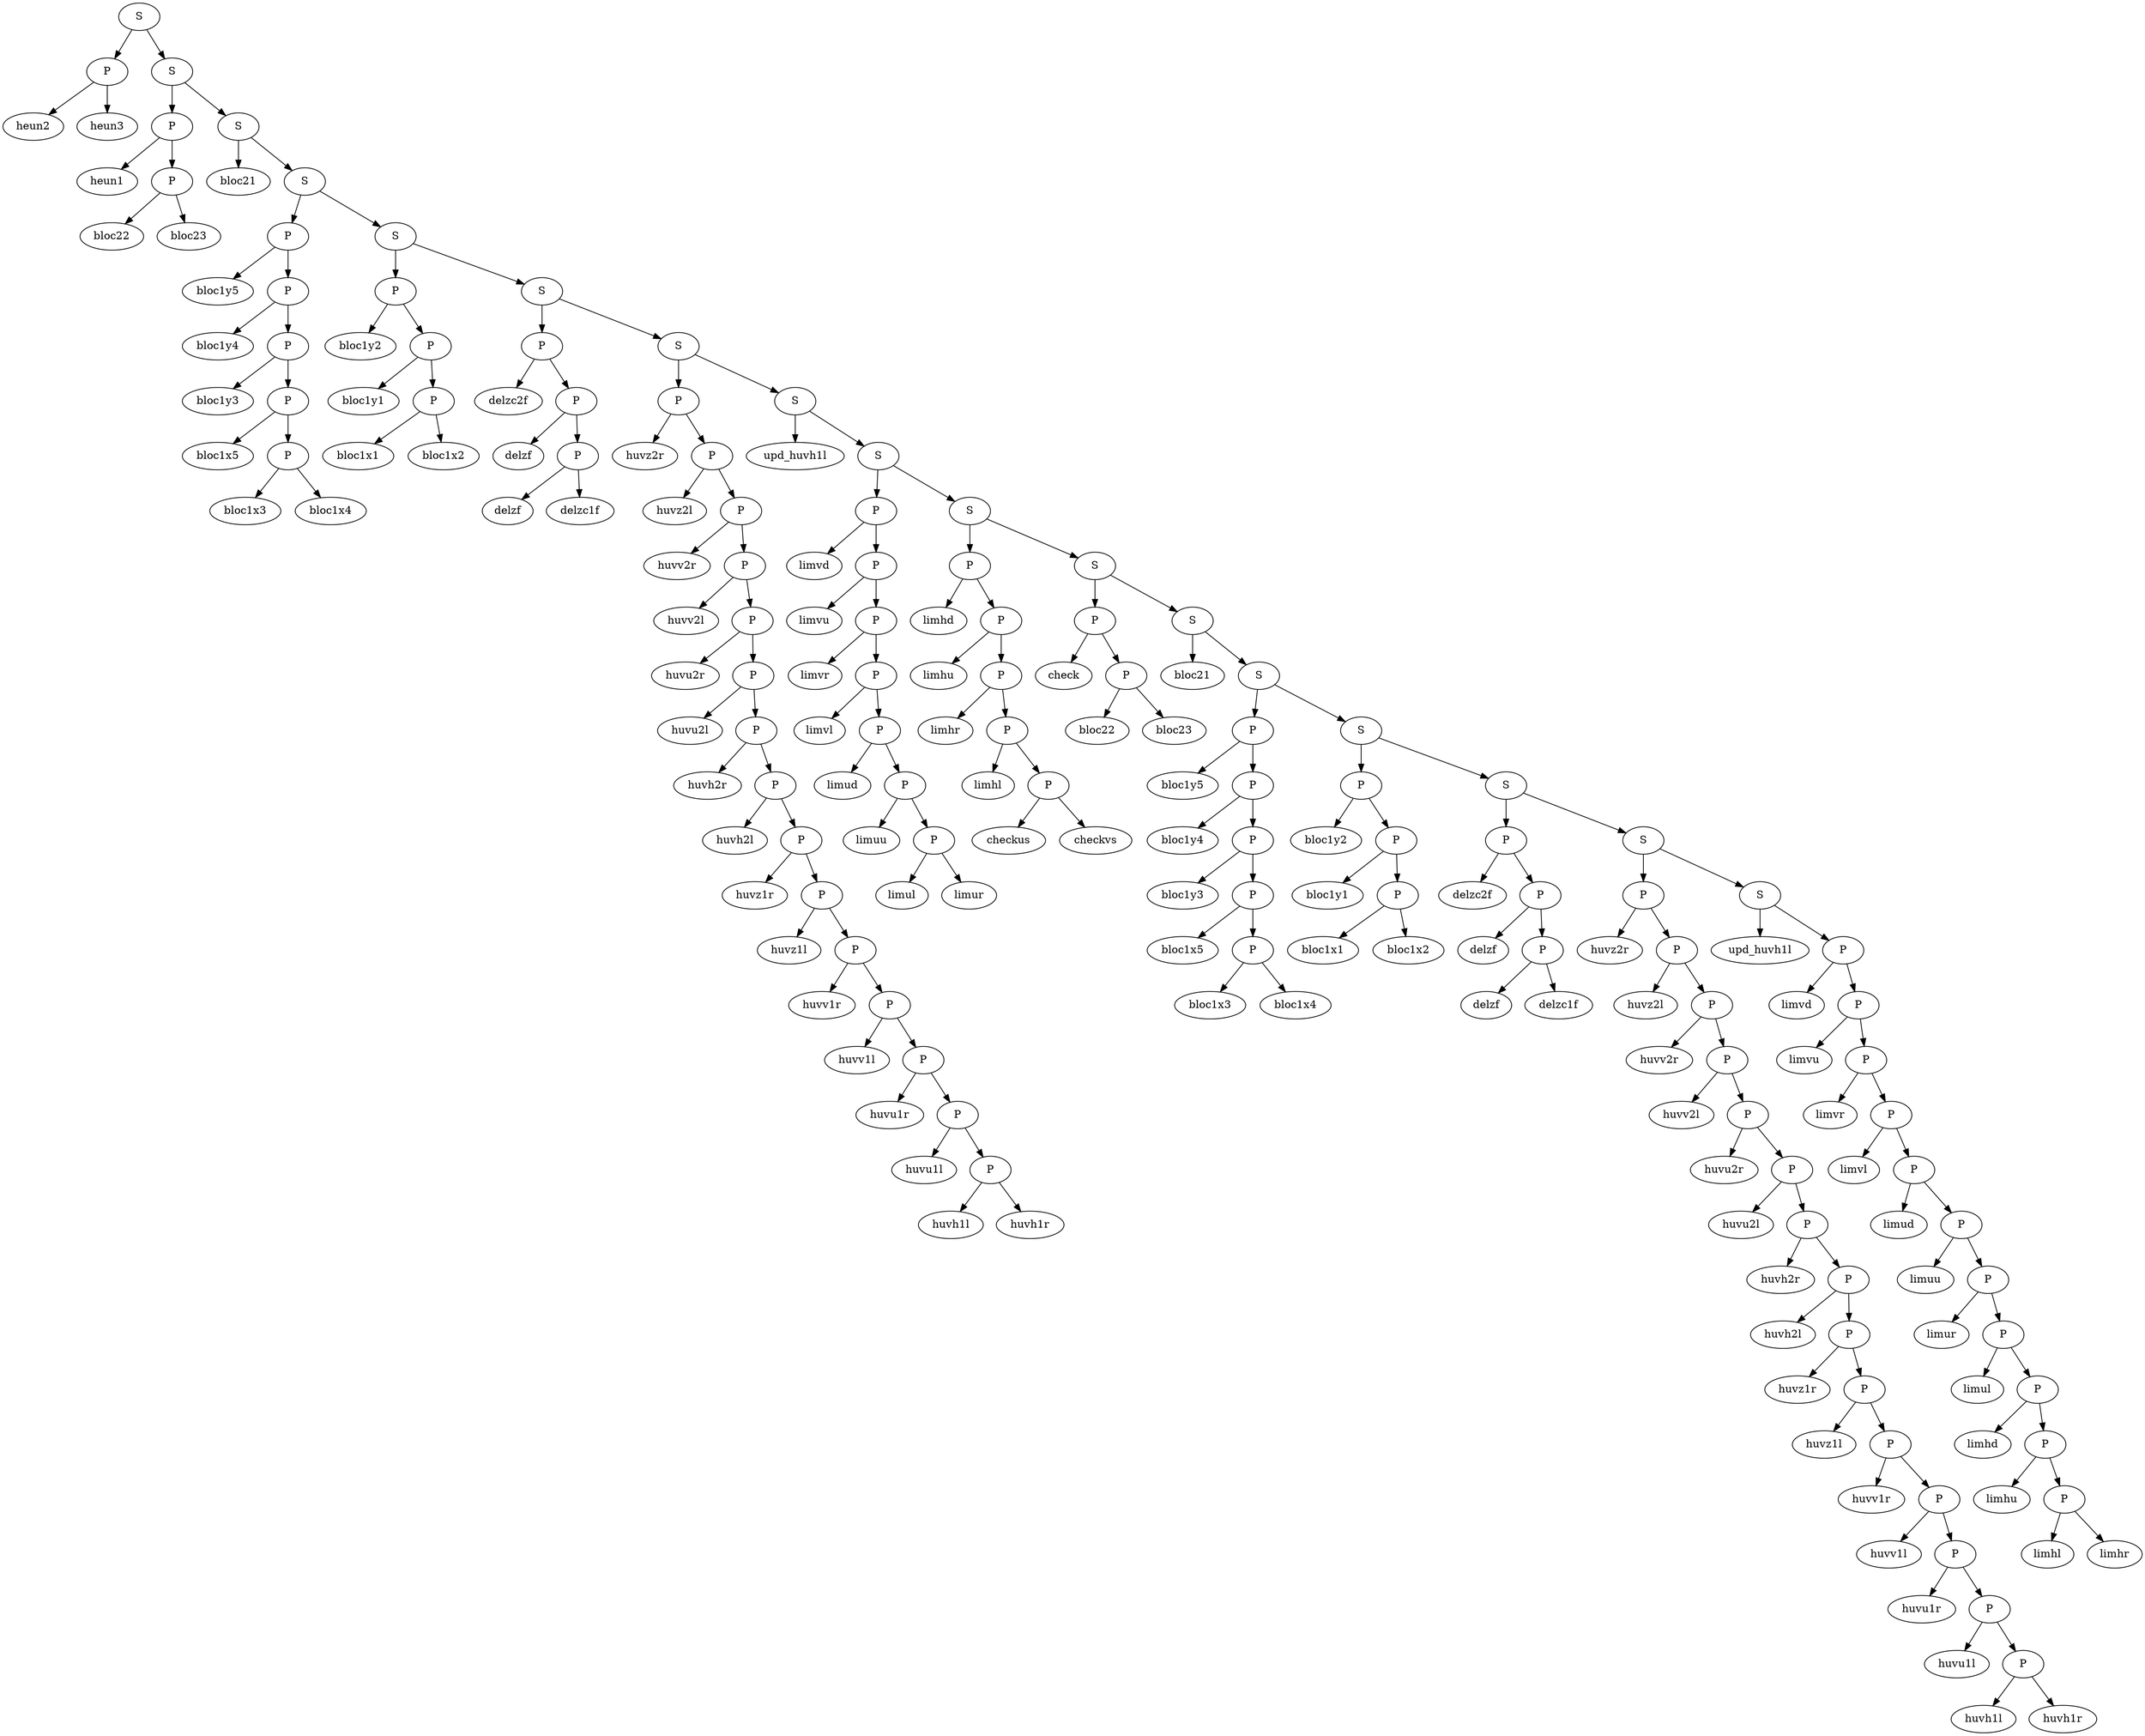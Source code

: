 strict digraph "union( ,  )" {
	node [label="\N"];
	0	 [label=limhl,
		order=0];
	1	 [label=limhr,
		order=1];
	2	 [label=limhu,
		order=1];
	3	 [label=limhd,
		order=1];
	4	 [label=limul,
		order=1];
	5	 [label=limur,
		order=1];
	6	 [label=limuu,
		order=1];
	7	 [label=limud,
		order=1];
	8	 [label=limvl,
		order=1];
	9	 [label=limvr,
		order=1];
	10	 [label=limvu,
		order=1];
	11	 [label=limvd,
		order=1];
	12	 [label=upd_huvh1l,
		order=1];
	13	 [label=huvh1l,
		order=2];
	14	 [label=huvh1r,
		order=3];
	15	 [label=huvu1l,
		order=2];
	16	 [label=huvu1r,
		order=2];
	17	 [label=huvv1l,
		order=2];
	18	 [label=huvv1r,
		order=2];
	19	 [label=huvz1l,
		order=2];
	20	 [label=huvz1r,
		order=2];
	21	 [label=huvh2l,
		order=2];
	22	 [label=huvh2r,
		order=2];
	23	 [label=huvu2l,
		order=2];
	24	 [label=huvu2r,
		order=2];
	25	 [label=huvv2l,
		order=2];
	26	 [label=huvv2r,
		order=2];
	27	 [label=huvz2l,
		order=2];
	28	 [label=huvz2r,
		order=2];
	29	 [label=delzf,
		order=3];
	30	 [label=delzc1f,
		order=4];
	31	 [label=delzf,
		order=3];
	32	 [label=delzc2f,
		order=3];
	33	 [label=bloc1x1,
		order=4];
	34	 [label=bloc1x2,
		order=5];
	35	 [label=bloc1x3,
		order=5];
	36	 [label=bloc1x4,
		order=6];
	37	 [label=bloc1x5,
		order=5];
	38	 [label=bloc1y1,
		order=4];
	39	 [label=bloc1y2,
		order=4];
	40	 [label=bloc1y3,
		order=5];
	41	 [label=bloc1y4,
		order=5];
	42	 [label=bloc1y5,
		order=5];
	43	 [label=bloc21,
		order=6];
	44	 [label=bloc22,
		order=7];
	45	 [label=bloc23,
		order=8];
	46	 [label=check,
		order=7];
	47	 [label=checkus,
		order=8];
	48	 [label=checkvs,
		order=9];
	49	 [label=limhl,
		order=8];
	50	 [label=limhr,
		order=8];
	51	 [label=limhu,
		order=8];
	52	 [label=limhd,
		order=8];
	53	 [label=limul,
		order=9];
	54	 [label=limur,
		order=10];
	55	 [label=limuu,
		order=9];
	56	 [label=limud,
		order=9];
	57	 [label=limvl,
		order=9];
	58	 [label=limvr,
		order=9];
	59	 [label=limvu,
		order=9];
	60	 [label=limvd,
		order=9];
	61	 [label=upd_huvh1l,
		order=10];
	62	 [label=huvh1l,
		order=11];
	63	 [label=huvh1r,
		order=12];
	64	 [label=huvu1l,
		order=11];
	65	 [label=huvu1r,
		order=11];
	66	 [label=huvv1l,
		order=11];
	67	 [label=huvv1r,
		order=11];
	68	 [label=huvz1l,
		order=11];
	69	 [label=huvz1r,
		order=11];
	70	 [label=huvh2l,
		order=11];
	71	 [label=huvh2r,
		order=11];
	72	 [label=huvu2l,
		order=11];
	73	 [label=huvu2r,
		order=11];
	74	 [label=huvv2l,
		order=11];
	75	 [label=huvv2r,
		order=11];
	76	 [label=huvz2l,
		order=11];
	77	 [label=huvz2r,
		order=11];
	78	 [label=delzf,
		order=12];
	79	 [label=delzc1f,
		order=13];
	80	 [label=delzf,
		order=12];
	81	 [label=delzc2f,
		order=12];
	82	 [label=bloc1x1,
		order=13];
	83	 [label=bloc1x2,
		order=14];
	84	 [label=bloc1x3,
		order=14];
	85	 [label=bloc1x4,
		order=15];
	86	 [label=bloc1x5,
		order=14];
	87	 [label=bloc1y1,
		order=13];
	88	 [label=bloc1y2,
		order=13];
	89	 [label=bloc1y3,
		order=14];
	90	 [label=bloc1y4,
		order=14];
	91	 [label=bloc1y5,
		order=14];
	92	 [label=bloc21,
		order=15];
	93	 [label=bloc22,
		order=16];
	94	 [label=bloc23,
		order=17];
	95	 [label=heun1,
		order=16];
	96	 [label=heun2,
		order=17];
	97	 [label=heun3,
		order=18];
	98	 [label=P,
		order=0];
	98 -> 0;
	98 -> 1;
	99	 [label=P,
		order=0];
	99 -> 2;
	99 -> 98;
	100	 [label=P,
		order=0];
	100 -> 3;
	100 -> 99;
	101	 [label=P,
		order=0];
	101 -> 4;
	101 -> 100;
	102	 [label=P,
		order=0];
	102 -> 5;
	102 -> 101;
	103	 [label=P,
		order=0];
	103 -> 6;
	103 -> 102;
	104	 [label=P,
		order=0];
	104 -> 7;
	104 -> 103;
	105	 [label=P,
		order=0];
	105 -> 8;
	105 -> 104;
	106	 [label=P,
		order=0];
	106 -> 9;
	106 -> 105;
	107	 [label=P,
		order=0];
	107 -> 10;
	107 -> 106;
	108	 [label=P,
		order=0];
	108 -> 11;
	108 -> 107;
	109	 [label=P,
		order=0];
	109 -> 13;
	109 -> 14;
	110	 [label=P,
		order=0];
	110 -> 15;
	110 -> 109;
	111	 [label=P,
		order=0];
	111 -> 16;
	111 -> 110;
	112	 [label=P,
		order=0];
	112 -> 17;
	112 -> 111;
	113	 [label=P,
		order=0];
	113 -> 18;
	113 -> 112;
	114	 [label=P,
		order=0];
	114 -> 19;
	114 -> 113;
	115	 [label=P,
		order=0];
	115 -> 20;
	115 -> 114;
	116	 [label=P,
		order=0];
	116 -> 21;
	116 -> 115;
	117	 [label=P,
		order=0];
	117 -> 22;
	117 -> 116;
	118	 [label=P,
		order=0];
	118 -> 23;
	118 -> 117;
	119	 [label=P,
		order=0];
	119 -> 24;
	119 -> 118;
	120	 [label=P,
		order=0];
	120 -> 25;
	120 -> 119;
	121	 [label=P,
		order=0];
	121 -> 26;
	121 -> 120;
	122	 [label=P,
		order=0];
	122 -> 27;
	122 -> 121;
	123	 [label=P,
		order=1];
	123 -> 28;
	123 -> 122;
	124	 [label=P,
		order=0];
	124 -> 29;
	124 -> 30;
	125	 [label=P,
		order=0];
	125 -> 31;
	125 -> 124;
	126	 [label=P,
		order=1];
	126 -> 32;
	126 -> 125;
	127	 [label=P,
		order=0];
	127 -> 33;
	127 -> 34;
	128	 [label=P,
		order=0];
	128 -> 35;
	128 -> 36;
	129	 [label=P,
		order=0];
	129 -> 37;
	129 -> 128;
	130	 [label=P,
		order=0];
	130 -> 38;
	130 -> 127;
	131	 [label=P,
		order=1];
	131 -> 39;
	131 -> 130;
	132	 [label=P,
		order=0];
	132 -> 40;
	132 -> 129;
	133	 [label=P,
		order=0];
	133 -> 41;
	133 -> 132;
	134	 [label=P,
		order=1];
	134 -> 42;
	134 -> 133;
	135	 [label=P,
		order=0];
	135 -> 44;
	135 -> 45;
	136	 [label=P,
		order=1];
	136 -> 46;
	136 -> 135;
	137	 [label=P,
		order=0];
	137 -> 47;
	137 -> 48;
	138	 [label=P,
		order=0];
	138 -> 49;
	138 -> 137;
	139	 [label=P,
		order=0];
	139 -> 50;
	139 -> 138;
	140	 [label=P,
		order=0];
	140 -> 51;
	140 -> 139;
	141	 [label=P,
		order=1];
	141 -> 52;
	141 -> 140;
	142	 [label=P,
		order=0];
	142 -> 53;
	142 -> 54;
	143	 [label=P,
		order=0];
	143 -> 55;
	143 -> 142;
	144	 [label=P,
		order=0];
	144 -> 56;
	144 -> 143;
	145	 [label=P,
		order=0];
	145 -> 57;
	145 -> 144;
	146	 [label=P,
		order=0];
	146 -> 58;
	146 -> 145;
	147	 [label=P,
		order=0];
	147 -> 59;
	147 -> 146;
	148	 [label=P,
		order=1];
	148 -> 60;
	148 -> 147;
	149	 [label=P,
		order=0];
	149 -> 62;
	149 -> 63;
	150	 [label=P,
		order=0];
	150 -> 64;
	150 -> 149;
	151	 [label=P,
		order=0];
	151 -> 65;
	151 -> 150;
	152	 [label=P,
		order=0];
	152 -> 66;
	152 -> 151;
	153	 [label=P,
		order=0];
	153 -> 67;
	153 -> 152;
	154	 [label=P,
		order=0];
	154 -> 68;
	154 -> 153;
	155	 [label=P,
		order=0];
	155 -> 69;
	155 -> 154;
	156	 [label=P,
		order=0];
	156 -> 70;
	156 -> 155;
	157	 [label=P,
		order=0];
	157 -> 71;
	157 -> 156;
	158	 [label=P,
		order=0];
	158 -> 72;
	158 -> 157;
	159	 [label=P,
		order=0];
	159 -> 73;
	159 -> 158;
	160	 [label=P,
		order=0];
	160 -> 74;
	160 -> 159;
	161	 [label=P,
		order=0];
	161 -> 75;
	161 -> 160;
	162	 [label=P,
		order=0];
	162 -> 76;
	162 -> 161;
	163	 [label=P,
		order=1];
	163 -> 77;
	163 -> 162;
	164	 [label=P,
		order=0];
	164 -> 78;
	164 -> 79;
	165	 [label=P,
		order=0];
	165 -> 80;
	165 -> 164;
	166	 [label=P,
		order=1];
	166 -> 81;
	166 -> 165;
	167	 [label=P,
		order=0];
	167 -> 82;
	167 -> 83;
	168	 [label=P,
		order=0];
	168 -> 84;
	168 -> 85;
	169	 [label=P,
		order=0];
	169 -> 86;
	169 -> 168;
	170	 [label=P,
		order=0];
	170 -> 87;
	170 -> 167;
	171	 [label=P,
		order=1];
	171 -> 88;
	171 -> 170;
	172	 [label=P,
		order=0];
	172 -> 89;
	172 -> 169;
	173	 [label=P,
		order=0];
	173 -> 90;
	173 -> 172;
	174	 [label=P,
		order=1];
	174 -> 91;
	174 -> 173;
	175	 [label=P,
		order=0];
	175 -> 93;
	175 -> 94;
	176	 [label=P,
		order=1];
	176 -> 95;
	176 -> 175;
	177	 [label=P,
		order=1];
	177 -> 96;
	177 -> 97;
	178	 [label=S,
		order=0];
	178 -> 12;
	178 -> 108;
	179	 [label=S,
		order=0];
	179 -> 123;
	179 -> 178;
	180	 [label=S,
		order=0];
	180 -> 126;
	180 -> 179;
	181	 [label=S,
		order=0];
	181 -> 131;
	181 -> 180;
	182	 [label=S,
		order=0];
	182 -> 134;
	182 -> 181;
	183	 [label=S,
		order=0];
	183 -> 43;
	183 -> 182;
	184	 [label=S,
		order=0];
	184 -> 136;
	184 -> 183;
	185	 [label=S,
		order=0];
	185 -> 141;
	185 -> 184;
	186	 [label=S,
		order=0];
	186 -> 148;
	186 -> 185;
	187	 [label=S,
		order=0];
	187 -> 61;
	187 -> 186;
	188	 [label=S,
		order=0];
	188 -> 163;
	188 -> 187;
	189	 [label=S,
		order=0];
	189 -> 166;
	189 -> 188;
	190	 [label=S,
		order=0];
	190 -> 171;
	190 -> 189;
	191	 [label=S,
		order=0];
	191 -> 174;
	191 -> 190;
	192	 [label=S,
		order=0];
	192 -> 92;
	192 -> 191;
	193	 [label=S,
		order=0];
	193 -> 176;
	193 -> 192;
	194	 [label=S,
		order=0];
	194 -> 177;
	194 -> 193;
}
